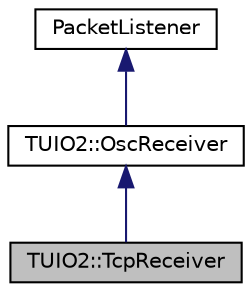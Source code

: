 digraph "TUIO2::TcpReceiver"
{
 // LATEX_PDF_SIZE
  edge [fontname="Helvetica",fontsize="10",labelfontname="Helvetica",labelfontsize="10"];
  node [fontname="Helvetica",fontsize="10",shape=record];
  Node1 [label="TUIO2::TcpReceiver",height=0.2,width=0.4,color="black", fillcolor="grey75", style="filled", fontcolor="black",tooltip=" "];
  Node2 -> Node1 [dir="back",color="midnightblue",fontsize="10",style="solid",fontname="Helvetica"];
  Node2 [label="TUIO2::OscReceiver",height=0.2,width=0.4,color="black", fillcolor="white", style="filled",URL="$classTUIO2_1_1OscReceiver.html",tooltip=" "];
  Node3 -> Node2 [dir="back",color="midnightblue",fontsize="10",style="solid",fontname="Helvetica"];
  Node3 [label="PacketListener",height=0.2,width=0.4,color="black", fillcolor="white", style="filled",URL="$classPacketListener.html",tooltip=" "];
}
